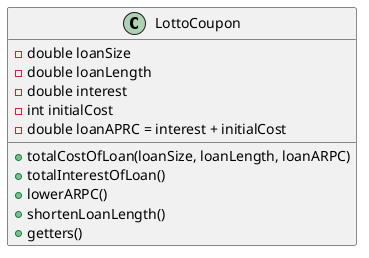 @startuml
'https://plantuml.com/class-diagram

class LottoCoupon {
    - double loanSize
    - double loanLength
    - double interest
    - int initialCost
    - double loanAPRC = interest + initialCost

    + totalCostOfLoan(loanSize, loanLength, loanARPC)
    + totalInterestOfLoan()
    + lowerARPC()
    + shortenLoanLength()
    + getters()
}

@enduml